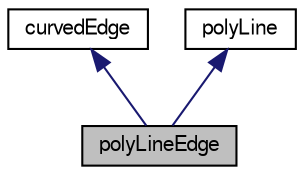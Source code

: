 digraph "polyLineEdge"
{
  bgcolor="transparent";
  edge [fontname="FreeSans",fontsize="10",labelfontname="FreeSans",labelfontsize="10"];
  node [fontname="FreeSans",fontsize="10",shape=record];
  Node0 [label="polyLineEdge",height=0.2,width=0.4,color="black", fillcolor="grey75", style="filled", fontcolor="black"];
  Node1 -> Node0 [dir="back",color="midnightblue",fontsize="10",style="solid",fontname="FreeSans"];
  Node1 [label="curvedEdge",height=0.2,width=0.4,color="black",URL="$a24738.html",tooltip="Define a curved edge that is parameterized for 0<lambda<1 between the start and end point..."];
  Node2 -> Node0 [dir="back",color="midnightblue",fontsize="10",style="solid",fontname="FreeSans"];
  Node2 [label="polyLine",height=0.2,width=0.4,color="black",URL="$a24750.html",tooltip="A series of straight line segments, which can also be interpreted as a series of control points for s..."];
}
